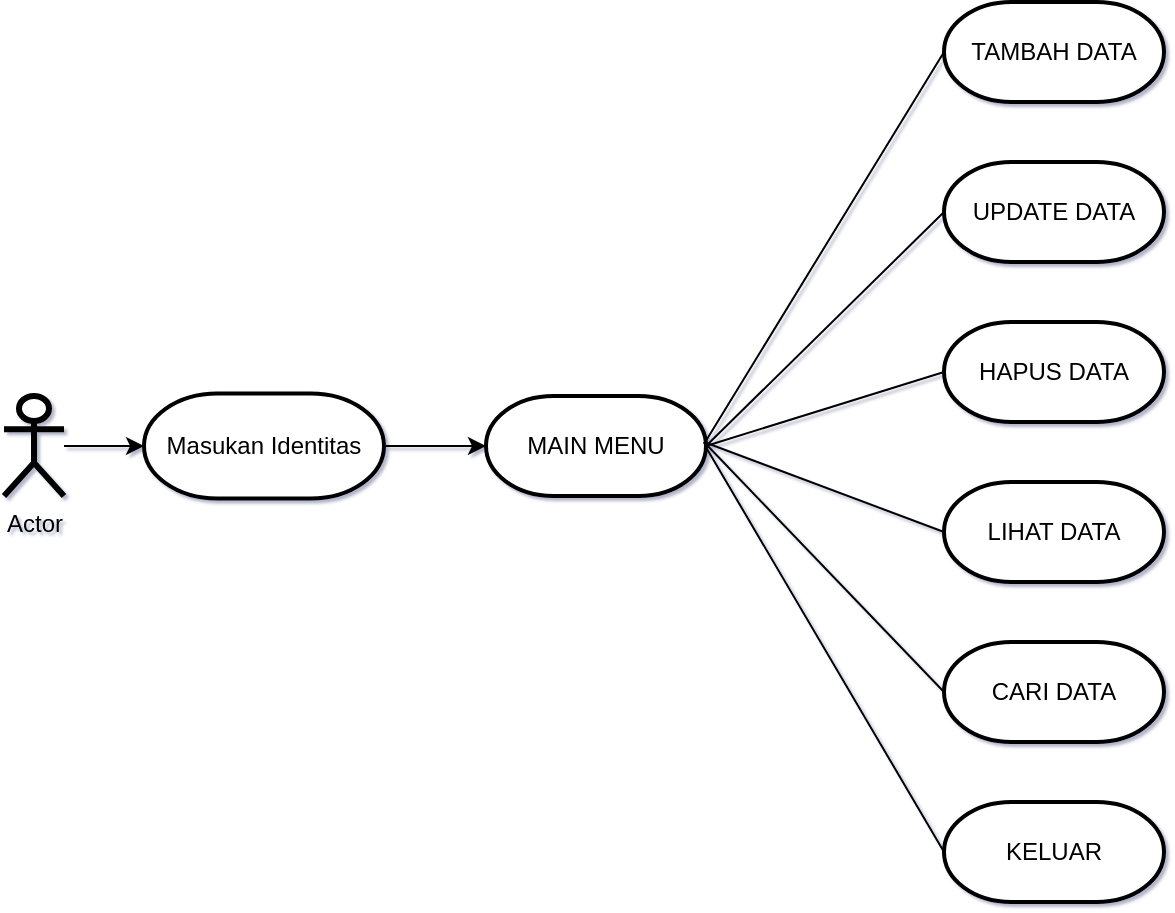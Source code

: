 <mxfile version="13.8.5" type="device"><diagram id="C5RBs43oDa-KdzZeNtuy" name="Page-1"><mxGraphModel dx="1038" dy="588" grid="1" gridSize="10" guides="1" tooltips="1" connect="1" arrows="1" fold="1" page="1" pageScale="1" pageWidth="1169" pageHeight="1654" math="0" shadow="1"><root><mxCell id="WIyWlLk6GJQsqaUBKTNV-0"/><mxCell id="WIyWlLk6GJQsqaUBKTNV-1" parent="WIyWlLk6GJQsqaUBKTNV-0"/><mxCell id="JbaUeeIx0l7egz9EBZ8M-20" value="" style="edgeStyle=orthogonalEdgeStyle;rounded=0;orthogonalLoop=1;jettySize=auto;html=1;exitX=1;exitY=0.5;exitDx=0;exitDy=0;exitPerimeter=0;" parent="WIyWlLk6GJQsqaUBKTNV-1" source="1b-PADeF-Ob4twAPhRaR-1" target="JbaUeeIx0l7egz9EBZ8M-6" edge="1"><mxGeometry relative="1" as="geometry"><mxPoint x="430" y="319" as="sourcePoint"/></mxGeometry></mxCell><mxCell id="1b-PADeF-Ob4twAPhRaR-3" value="" style="edgeStyle=orthogonalEdgeStyle;rounded=0;orthogonalLoop=1;jettySize=auto;html=1;" edge="1" parent="WIyWlLk6GJQsqaUBKTNV-1" source="JbaUeeIx0l7egz9EBZ8M-0" target="1b-PADeF-Ob4twAPhRaR-1"><mxGeometry relative="1" as="geometry"/></mxCell><mxCell id="JbaUeeIx0l7egz9EBZ8M-0" value="Actor" style="shape=umlActor;verticalLabelPosition=bottom;verticalAlign=top;html=1;outlineConnect=0;strokeWidth=3;" parent="WIyWlLk6GJQsqaUBKTNV-1" vertex="1"><mxGeometry x="250" y="294" width="30" height="50" as="geometry"/></mxCell><mxCell id="JbaUeeIx0l7egz9EBZ8M-6" value="MAIN MENU" style="strokeWidth=2;html=1;shape=mxgraph.flowchart.terminator;whiteSpace=wrap;" parent="WIyWlLk6GJQsqaUBKTNV-1" vertex="1"><mxGeometry x="491" y="294" width="110" height="50" as="geometry"/></mxCell><mxCell id="JbaUeeIx0l7egz9EBZ8M-7" value="CARI DATA" style="strokeWidth=2;html=1;shape=mxgraph.flowchart.terminator;whiteSpace=wrap;" parent="WIyWlLk6GJQsqaUBKTNV-1" vertex="1"><mxGeometry x="720" y="417" width="110" height="50" as="geometry"/></mxCell><mxCell id="JbaUeeIx0l7egz9EBZ8M-8" value="LIHAT DATA" style="strokeWidth=2;html=1;shape=mxgraph.flowchart.terminator;whiteSpace=wrap;" parent="WIyWlLk6GJQsqaUBKTNV-1" vertex="1"><mxGeometry x="720" y="337" width="110" height="50" as="geometry"/></mxCell><mxCell id="JbaUeeIx0l7egz9EBZ8M-9" value="HAPUS DATA" style="strokeWidth=2;html=1;shape=mxgraph.flowchart.terminator;whiteSpace=wrap;" parent="WIyWlLk6GJQsqaUBKTNV-1" vertex="1"><mxGeometry x="720" y="257" width="110" height="50" as="geometry"/></mxCell><mxCell id="JbaUeeIx0l7egz9EBZ8M-10" value="UPDATE DATA" style="strokeWidth=2;html=1;shape=mxgraph.flowchart.terminator;whiteSpace=wrap;" parent="WIyWlLk6GJQsqaUBKTNV-1" vertex="1"><mxGeometry x="720" y="177" width="110" height="50" as="geometry"/></mxCell><mxCell id="JbaUeeIx0l7egz9EBZ8M-11" value="TAMBAH DATA" style="strokeWidth=2;html=1;shape=mxgraph.flowchart.terminator;whiteSpace=wrap;" parent="WIyWlLk6GJQsqaUBKTNV-1" vertex="1"><mxGeometry x="720" y="97" width="110" height="50" as="geometry"/></mxCell><mxCell id="JbaUeeIx0l7egz9EBZ8M-12" value="KELUAR" style="strokeWidth=2;html=1;shape=mxgraph.flowchart.terminator;whiteSpace=wrap;" parent="WIyWlLk6GJQsqaUBKTNV-1" vertex="1"><mxGeometry x="720" y="497" width="110" height="50" as="geometry"/></mxCell><mxCell id="JbaUeeIx0l7egz9EBZ8M-14" value="" style="endArrow=none;html=1;entryX=0;entryY=0.5;entryDx=0;entryDy=0;entryPerimeter=0;" parent="WIyWlLk6GJQsqaUBKTNV-1" target="JbaUeeIx0l7egz9EBZ8M-11" edge="1"><mxGeometry width="50" height="50" relative="1" as="geometry"><mxPoint x="600" y="318" as="sourcePoint"/><mxPoint x="719" y="145.4" as="targetPoint"/></mxGeometry></mxCell><mxCell id="JbaUeeIx0l7egz9EBZ8M-15" value="" style="endArrow=none;html=1;entryX=0;entryY=0.5;entryDx=0;entryDy=0;entryPerimeter=0;" parent="WIyWlLk6GJQsqaUBKTNV-1" target="JbaUeeIx0l7egz9EBZ8M-12" edge="1"><mxGeometry width="50" height="50" relative="1" as="geometry"><mxPoint x="601" y="319.6" as="sourcePoint"/><mxPoint x="720" y="147.0" as="targetPoint"/></mxGeometry></mxCell><mxCell id="JbaUeeIx0l7egz9EBZ8M-16" value="" style="endArrow=none;html=1;exitX=1;exitY=0.5;exitDx=0;exitDy=0;exitPerimeter=0;entryX=0;entryY=0.5;entryDx=0;entryDy=0;entryPerimeter=0;" parent="WIyWlLk6GJQsqaUBKTNV-1" source="JbaUeeIx0l7egz9EBZ8M-6" target="JbaUeeIx0l7egz9EBZ8M-10" edge="1"><mxGeometry width="50" height="50" relative="1" as="geometry"><mxPoint x="620" y="337" as="sourcePoint"/><mxPoint x="670" y="287" as="targetPoint"/></mxGeometry></mxCell><mxCell id="JbaUeeIx0l7egz9EBZ8M-17" value="" style="endArrow=none;html=1;exitX=1;exitY=0.5;exitDx=0;exitDy=0;exitPerimeter=0;entryX=0;entryY=0.5;entryDx=0;entryDy=0;entryPerimeter=0;" parent="WIyWlLk6GJQsqaUBKTNV-1" source="JbaUeeIx0l7egz9EBZ8M-6" target="JbaUeeIx0l7egz9EBZ8M-9" edge="1"><mxGeometry width="50" height="50" relative="1" as="geometry"><mxPoint x="610" y="347" as="sourcePoint"/><mxPoint x="660" y="297" as="targetPoint"/></mxGeometry></mxCell><mxCell id="JbaUeeIx0l7egz9EBZ8M-18" value="" style="endArrow=none;html=1;entryX=0;entryY=0.5;entryDx=0;entryDy=0;entryPerimeter=0;" parent="WIyWlLk6GJQsqaUBKTNV-1" target="JbaUeeIx0l7egz9EBZ8M-8" edge="1"><mxGeometry width="50" height="50" relative="1" as="geometry"><mxPoint x="600" y="317" as="sourcePoint"/><mxPoint x="730" y="292" as="targetPoint"/></mxGeometry></mxCell><mxCell id="JbaUeeIx0l7egz9EBZ8M-19" value="" style="endArrow=none;html=1;entryX=0;entryY=0.5;entryDx=0;entryDy=0;entryPerimeter=0;" parent="WIyWlLk6GJQsqaUBKTNV-1" target="JbaUeeIx0l7egz9EBZ8M-7" edge="1"><mxGeometry width="50" height="50" relative="1" as="geometry"><mxPoint x="600" y="317" as="sourcePoint"/><mxPoint x="730" y="372" as="targetPoint"/></mxGeometry></mxCell><mxCell id="1b-PADeF-Ob4twAPhRaR-1" value="Masukan Identitas" style="strokeWidth=2;html=1;shape=mxgraph.flowchart.terminator;whiteSpace=wrap;" vertex="1" parent="WIyWlLk6GJQsqaUBKTNV-1"><mxGeometry x="320" y="292.75" width="120" height="52.5" as="geometry"/></mxCell></root></mxGraphModel></diagram></mxfile>
